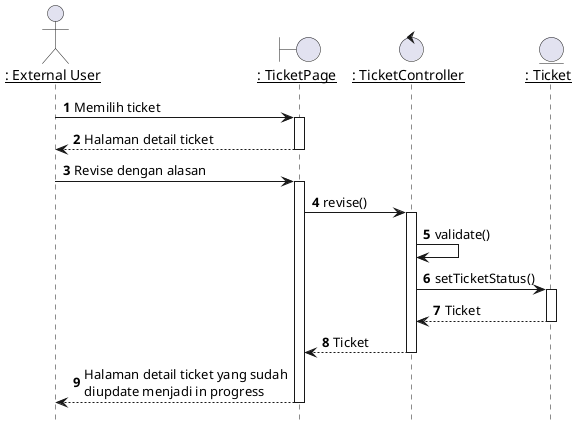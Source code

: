 @startuml Merevisi Ticket

hide footbox

'title "Merevisi Ticket"

actor EU as "__: External User__"
boundary TicketPage as "__: TicketPage__"
control TicketController as "__: TicketController__"
entity Ticket as "__: Ticket__"

autonumber 1
'list
EU -> TicketPage: Memilih ticket
activate TicketPage

TicketPage --> EU: Halaman detail ticket
deactivate TicketPage


EU -> TicketPage: Revise dengan alasan
activate TicketPage

TicketPage -> TicketController: revise()
activate TicketController

TicketController -> TicketController: validate()


TicketController -> Ticket: setTicketStatus()
activate Ticket

Ticket --> TicketController : Ticket
deactivate Ticket

TicketController --> TicketPage : Ticket
deactivate TicketController

TicketPage --> EU : Halaman detail ticket yang sudah\ndiupdate menjadi in progress
deactivate TicketPage


@enduml
